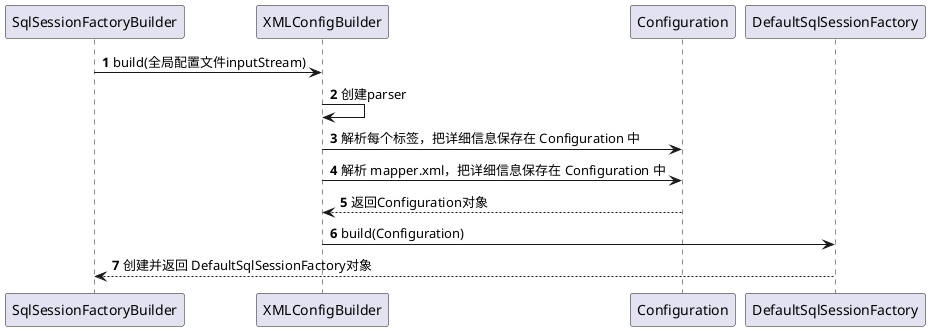 @startuml
'https://plantuml.com/sequence-diagram

autonumber

participant SqlSessionFactoryBuilder as builder
participant XMLConfigBuilder as parser
participant Configuration as configuration
participant DefaultSqlSessionFactory as sqlSessionFactory

builder ->parser : build(全局配置文件inputStream)
parser ->parser : 创建parser
parser ->configuration: 解析每个标签，把详细信息保存在 Configuration 中
parser ->configuration: 解析 mapper.xml，把详细信息保存在 Configuration 中
configuration-->parser: 返回Configuration对象
parser->sqlSessionFactory: build(Configuration)
sqlSessionFactory-->builder: 创建并返回 DefaultSqlSessionFactory对象


@enduml